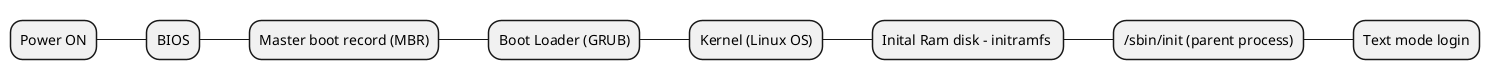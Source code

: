@startmindmap
* Power ON
** BIOS
*** Master boot record (MBR)
**** Boot Loader (GRUB)
***** Kernel (Linux OS)
****** Inital Ram disk - initramfs 
******* /sbin/init (parent process)
******** Text mode login
@endmindmap
